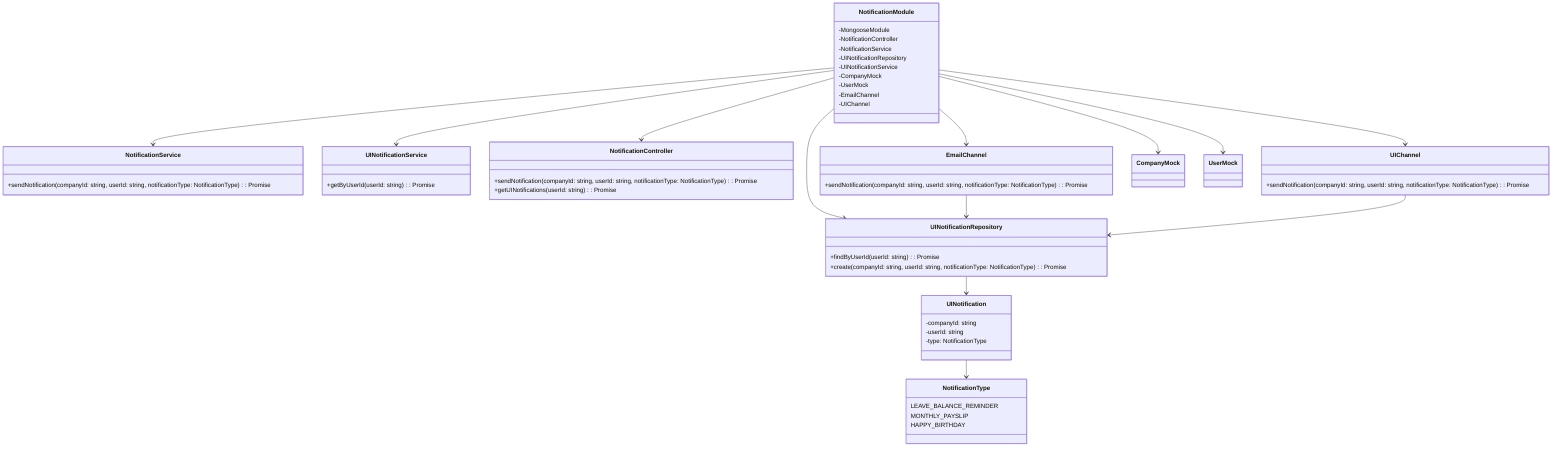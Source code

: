 classDiagram
    class NotificationModule {
        -MongooseModule
        -NotificationController
        -NotificationService
        -UINotificationRepository
        -UINotificationService
        -CompanyMock
        -UserMock
        -EmailChannel
        -UIChannel
    }
    class NotificationService {
        +sendNotification(companyId: string, userId: string, notificationType: NotificationType): Promise<void>
    }
    class UINotificationService {
        +getByUserId(userId: string): Promise<UINotificationDocument[]>
    }
    class UINotificationRepository {
        +findByUserId(userId: string): Promise<UINotificationDocument[]>
        +create(companyId: string, userId: string, notificationType: NotificationType): Promise<void>
    }
    class UINotification {
        -companyId: string
        -userId: string
        -type: NotificationType
    }
    class NotificationType {
        LEAVE_BALANCE_REMINDER
        MONTHLY_PAYSLIP
        HAPPY_BIRTHDAY
    }
    class NotificationController {
        +sendNotification(companyId: string, userId: string, notificationType: NotificationType): Promise<void>
        +getUINotifications(userId: string): Promise<any>
    }
    class EmailChannel {
        +sendNotification(companyId: string, userId: string, notificationType: NotificationType): Promise<void>
    }
    class UIChannel {
        +sendNotification(companyId: string, userId: string, notificationType: NotificationType): Promise<void>
    }
    class CompanyMock {
    }
    class UserMock {
    }
    NotificationModule --> NotificationController
    NotificationModule --> NotificationService
    NotificationModule --> UINotificationRepository
    NotificationModule --> UINotificationService
    NotificationModule --> CompanyMock
    NotificationModule --> UserMock
    NotificationModule --> EmailChannel
    NotificationModule --> UIChannel
    UINotificationRepository --> UINotification
    UINotification --> NotificationType
    EmailChannel --> UINotificationRepository
    UIChannel --> UINotificationRepository